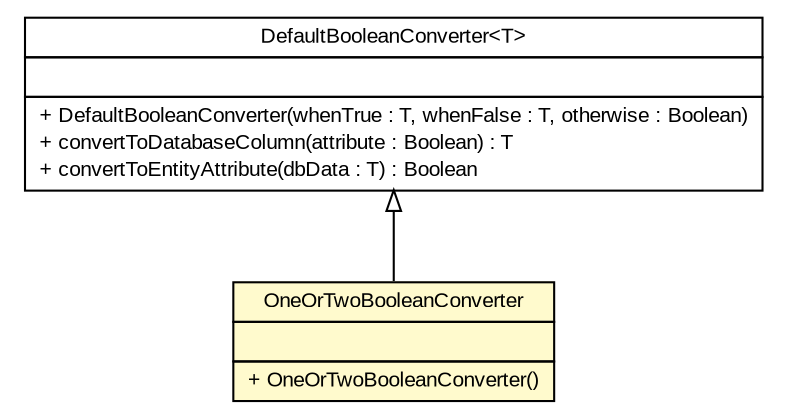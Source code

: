 #!/usr/local/bin/dot
#
# Class diagram 
# Generated by UMLGraph version R5_6 (http://www.umlgraph.org/)
#

digraph G {
	edge [fontname="arial",fontsize=10,labelfontname="arial",labelfontsize=10];
	node [fontname="arial",fontsize=10,shape=plaintext];
	nodesep=0.25;
	ranksep=0.5;
	// br.gov.to.sefaz.persistence.converter.OneOrTwoBooleanConverter
	c9411 [label=<<table title="br.gov.to.sefaz.persistence.converter.OneOrTwoBooleanConverter" border="0" cellborder="1" cellspacing="0" cellpadding="2" port="p" bgcolor="lemonChiffon" href="./OneOrTwoBooleanConverter.html">
		<tr><td><table border="0" cellspacing="0" cellpadding="1">
<tr><td align="center" balign="center"> OneOrTwoBooleanConverter </td></tr>
		</table></td></tr>
		<tr><td><table border="0" cellspacing="0" cellpadding="1">
<tr><td align="left" balign="left">  </td></tr>
		</table></td></tr>
		<tr><td><table border="0" cellspacing="0" cellpadding="1">
<tr><td align="left" balign="left"> + OneOrTwoBooleanConverter() </td></tr>
		</table></td></tr>
		</table>>, URL="./OneOrTwoBooleanConverter.html", fontname="arial", fontcolor="black", fontsize=10.0];
	// br.gov.to.sefaz.persistence.converter.DefaultBooleanConverter<T>
	c9412 [label=<<table title="br.gov.to.sefaz.persistence.converter.DefaultBooleanConverter" border="0" cellborder="1" cellspacing="0" cellpadding="2" port="p" href="./DefaultBooleanConverter.html">
		<tr><td><table border="0" cellspacing="0" cellpadding="1">
<tr><td align="center" balign="center"> DefaultBooleanConverter&lt;T&gt; </td></tr>
		</table></td></tr>
		<tr><td><table border="0" cellspacing="0" cellpadding="1">
<tr><td align="left" balign="left">  </td></tr>
		</table></td></tr>
		<tr><td><table border="0" cellspacing="0" cellpadding="1">
<tr><td align="left" balign="left"> + DefaultBooleanConverter(whenTrue : T, whenFalse : T, otherwise : Boolean) </td></tr>
<tr><td align="left" balign="left"> + convertToDatabaseColumn(attribute : Boolean) : T </td></tr>
<tr><td align="left" balign="left"> + convertToEntityAttribute(dbData : T) : Boolean </td></tr>
		</table></td></tr>
		</table>>, URL="./DefaultBooleanConverter.html", fontname="arial", fontcolor="black", fontsize=10.0];
	//br.gov.to.sefaz.persistence.converter.OneOrTwoBooleanConverter extends br.gov.to.sefaz.persistence.converter.DefaultBooleanConverter<java.lang.Integer>
	c9412:p -> c9411:p [dir=back,arrowtail=empty];
}


